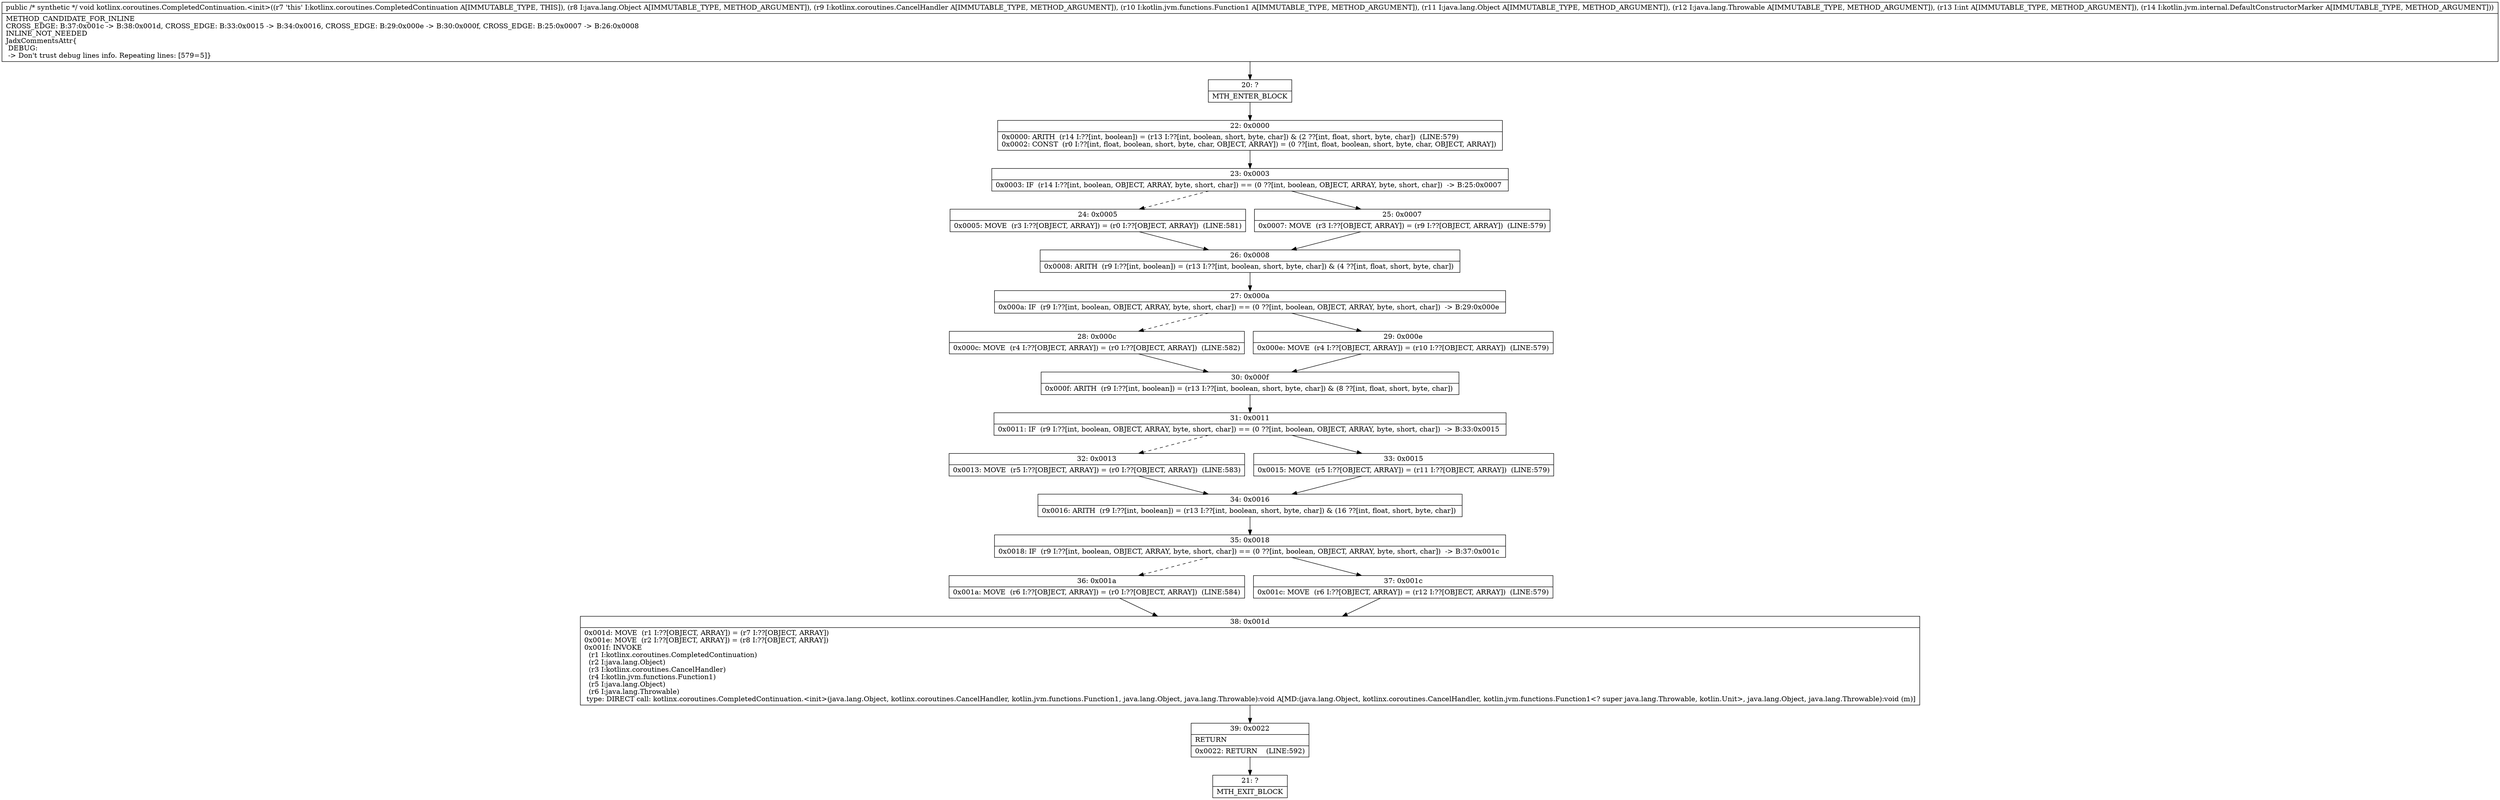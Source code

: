 digraph "CFG forkotlinx.coroutines.CompletedContinuation.\<init\>(Ljava\/lang\/Object;Lkotlinx\/coroutines\/CancelHandler;Lkotlin\/jvm\/functions\/Function1;Ljava\/lang\/Object;Ljava\/lang\/Throwable;ILkotlin\/jvm\/internal\/DefaultConstructorMarker;)V" {
Node_20 [shape=record,label="{20\:\ ?|MTH_ENTER_BLOCK\l}"];
Node_22 [shape=record,label="{22\:\ 0x0000|0x0000: ARITH  (r14 I:??[int, boolean]) = (r13 I:??[int, boolean, short, byte, char]) & (2 ??[int, float, short, byte, char])  (LINE:579)\l0x0002: CONST  (r0 I:??[int, float, boolean, short, byte, char, OBJECT, ARRAY]) = (0 ??[int, float, boolean, short, byte, char, OBJECT, ARRAY]) \l}"];
Node_23 [shape=record,label="{23\:\ 0x0003|0x0003: IF  (r14 I:??[int, boolean, OBJECT, ARRAY, byte, short, char]) == (0 ??[int, boolean, OBJECT, ARRAY, byte, short, char])  \-\> B:25:0x0007 \l}"];
Node_24 [shape=record,label="{24\:\ 0x0005|0x0005: MOVE  (r3 I:??[OBJECT, ARRAY]) = (r0 I:??[OBJECT, ARRAY])  (LINE:581)\l}"];
Node_26 [shape=record,label="{26\:\ 0x0008|0x0008: ARITH  (r9 I:??[int, boolean]) = (r13 I:??[int, boolean, short, byte, char]) & (4 ??[int, float, short, byte, char]) \l}"];
Node_27 [shape=record,label="{27\:\ 0x000a|0x000a: IF  (r9 I:??[int, boolean, OBJECT, ARRAY, byte, short, char]) == (0 ??[int, boolean, OBJECT, ARRAY, byte, short, char])  \-\> B:29:0x000e \l}"];
Node_28 [shape=record,label="{28\:\ 0x000c|0x000c: MOVE  (r4 I:??[OBJECT, ARRAY]) = (r0 I:??[OBJECT, ARRAY])  (LINE:582)\l}"];
Node_30 [shape=record,label="{30\:\ 0x000f|0x000f: ARITH  (r9 I:??[int, boolean]) = (r13 I:??[int, boolean, short, byte, char]) & (8 ??[int, float, short, byte, char]) \l}"];
Node_31 [shape=record,label="{31\:\ 0x0011|0x0011: IF  (r9 I:??[int, boolean, OBJECT, ARRAY, byte, short, char]) == (0 ??[int, boolean, OBJECT, ARRAY, byte, short, char])  \-\> B:33:0x0015 \l}"];
Node_32 [shape=record,label="{32\:\ 0x0013|0x0013: MOVE  (r5 I:??[OBJECT, ARRAY]) = (r0 I:??[OBJECT, ARRAY])  (LINE:583)\l}"];
Node_34 [shape=record,label="{34\:\ 0x0016|0x0016: ARITH  (r9 I:??[int, boolean]) = (r13 I:??[int, boolean, short, byte, char]) & (16 ??[int, float, short, byte, char]) \l}"];
Node_35 [shape=record,label="{35\:\ 0x0018|0x0018: IF  (r9 I:??[int, boolean, OBJECT, ARRAY, byte, short, char]) == (0 ??[int, boolean, OBJECT, ARRAY, byte, short, char])  \-\> B:37:0x001c \l}"];
Node_36 [shape=record,label="{36\:\ 0x001a|0x001a: MOVE  (r6 I:??[OBJECT, ARRAY]) = (r0 I:??[OBJECT, ARRAY])  (LINE:584)\l}"];
Node_38 [shape=record,label="{38\:\ 0x001d|0x001d: MOVE  (r1 I:??[OBJECT, ARRAY]) = (r7 I:??[OBJECT, ARRAY]) \l0x001e: MOVE  (r2 I:??[OBJECT, ARRAY]) = (r8 I:??[OBJECT, ARRAY]) \l0x001f: INVOKE  \l  (r1 I:kotlinx.coroutines.CompletedContinuation)\l  (r2 I:java.lang.Object)\l  (r3 I:kotlinx.coroutines.CancelHandler)\l  (r4 I:kotlin.jvm.functions.Function1)\l  (r5 I:java.lang.Object)\l  (r6 I:java.lang.Throwable)\l type: DIRECT call: kotlinx.coroutines.CompletedContinuation.\<init\>(java.lang.Object, kotlinx.coroutines.CancelHandler, kotlin.jvm.functions.Function1, java.lang.Object, java.lang.Throwable):void A[MD:(java.lang.Object, kotlinx.coroutines.CancelHandler, kotlin.jvm.functions.Function1\<? super java.lang.Throwable, kotlin.Unit\>, java.lang.Object, java.lang.Throwable):void (m)]\l}"];
Node_39 [shape=record,label="{39\:\ 0x0022|RETURN\l|0x0022: RETURN    (LINE:592)\l}"];
Node_21 [shape=record,label="{21\:\ ?|MTH_EXIT_BLOCK\l}"];
Node_37 [shape=record,label="{37\:\ 0x001c|0x001c: MOVE  (r6 I:??[OBJECT, ARRAY]) = (r12 I:??[OBJECT, ARRAY])  (LINE:579)\l}"];
Node_33 [shape=record,label="{33\:\ 0x0015|0x0015: MOVE  (r5 I:??[OBJECT, ARRAY]) = (r11 I:??[OBJECT, ARRAY])  (LINE:579)\l}"];
Node_29 [shape=record,label="{29\:\ 0x000e|0x000e: MOVE  (r4 I:??[OBJECT, ARRAY]) = (r10 I:??[OBJECT, ARRAY])  (LINE:579)\l}"];
Node_25 [shape=record,label="{25\:\ 0x0007|0x0007: MOVE  (r3 I:??[OBJECT, ARRAY]) = (r9 I:??[OBJECT, ARRAY])  (LINE:579)\l}"];
MethodNode[shape=record,label="{public \/* synthetic *\/ void kotlinx.coroutines.CompletedContinuation.\<init\>((r7 'this' I:kotlinx.coroutines.CompletedContinuation A[IMMUTABLE_TYPE, THIS]), (r8 I:java.lang.Object A[IMMUTABLE_TYPE, METHOD_ARGUMENT]), (r9 I:kotlinx.coroutines.CancelHandler A[IMMUTABLE_TYPE, METHOD_ARGUMENT]), (r10 I:kotlin.jvm.functions.Function1 A[IMMUTABLE_TYPE, METHOD_ARGUMENT]), (r11 I:java.lang.Object A[IMMUTABLE_TYPE, METHOD_ARGUMENT]), (r12 I:java.lang.Throwable A[IMMUTABLE_TYPE, METHOD_ARGUMENT]), (r13 I:int A[IMMUTABLE_TYPE, METHOD_ARGUMENT]), (r14 I:kotlin.jvm.internal.DefaultConstructorMarker A[IMMUTABLE_TYPE, METHOD_ARGUMENT]))  | METHOD_CANDIDATE_FOR_INLINE\lCROSS_EDGE: B:37:0x001c \-\> B:38:0x001d, CROSS_EDGE: B:33:0x0015 \-\> B:34:0x0016, CROSS_EDGE: B:29:0x000e \-\> B:30:0x000f, CROSS_EDGE: B:25:0x0007 \-\> B:26:0x0008\lINLINE_NOT_NEEDED\lJadxCommentsAttr\{\l DEBUG: \l \-\> Don't trust debug lines info. Repeating lines: [579=5]\}\l}"];
MethodNode -> Node_20;Node_20 -> Node_22;
Node_22 -> Node_23;
Node_23 -> Node_24[style=dashed];
Node_23 -> Node_25;
Node_24 -> Node_26;
Node_26 -> Node_27;
Node_27 -> Node_28[style=dashed];
Node_27 -> Node_29;
Node_28 -> Node_30;
Node_30 -> Node_31;
Node_31 -> Node_32[style=dashed];
Node_31 -> Node_33;
Node_32 -> Node_34;
Node_34 -> Node_35;
Node_35 -> Node_36[style=dashed];
Node_35 -> Node_37;
Node_36 -> Node_38;
Node_38 -> Node_39;
Node_39 -> Node_21;
Node_37 -> Node_38;
Node_33 -> Node_34;
Node_29 -> Node_30;
Node_25 -> Node_26;
}

